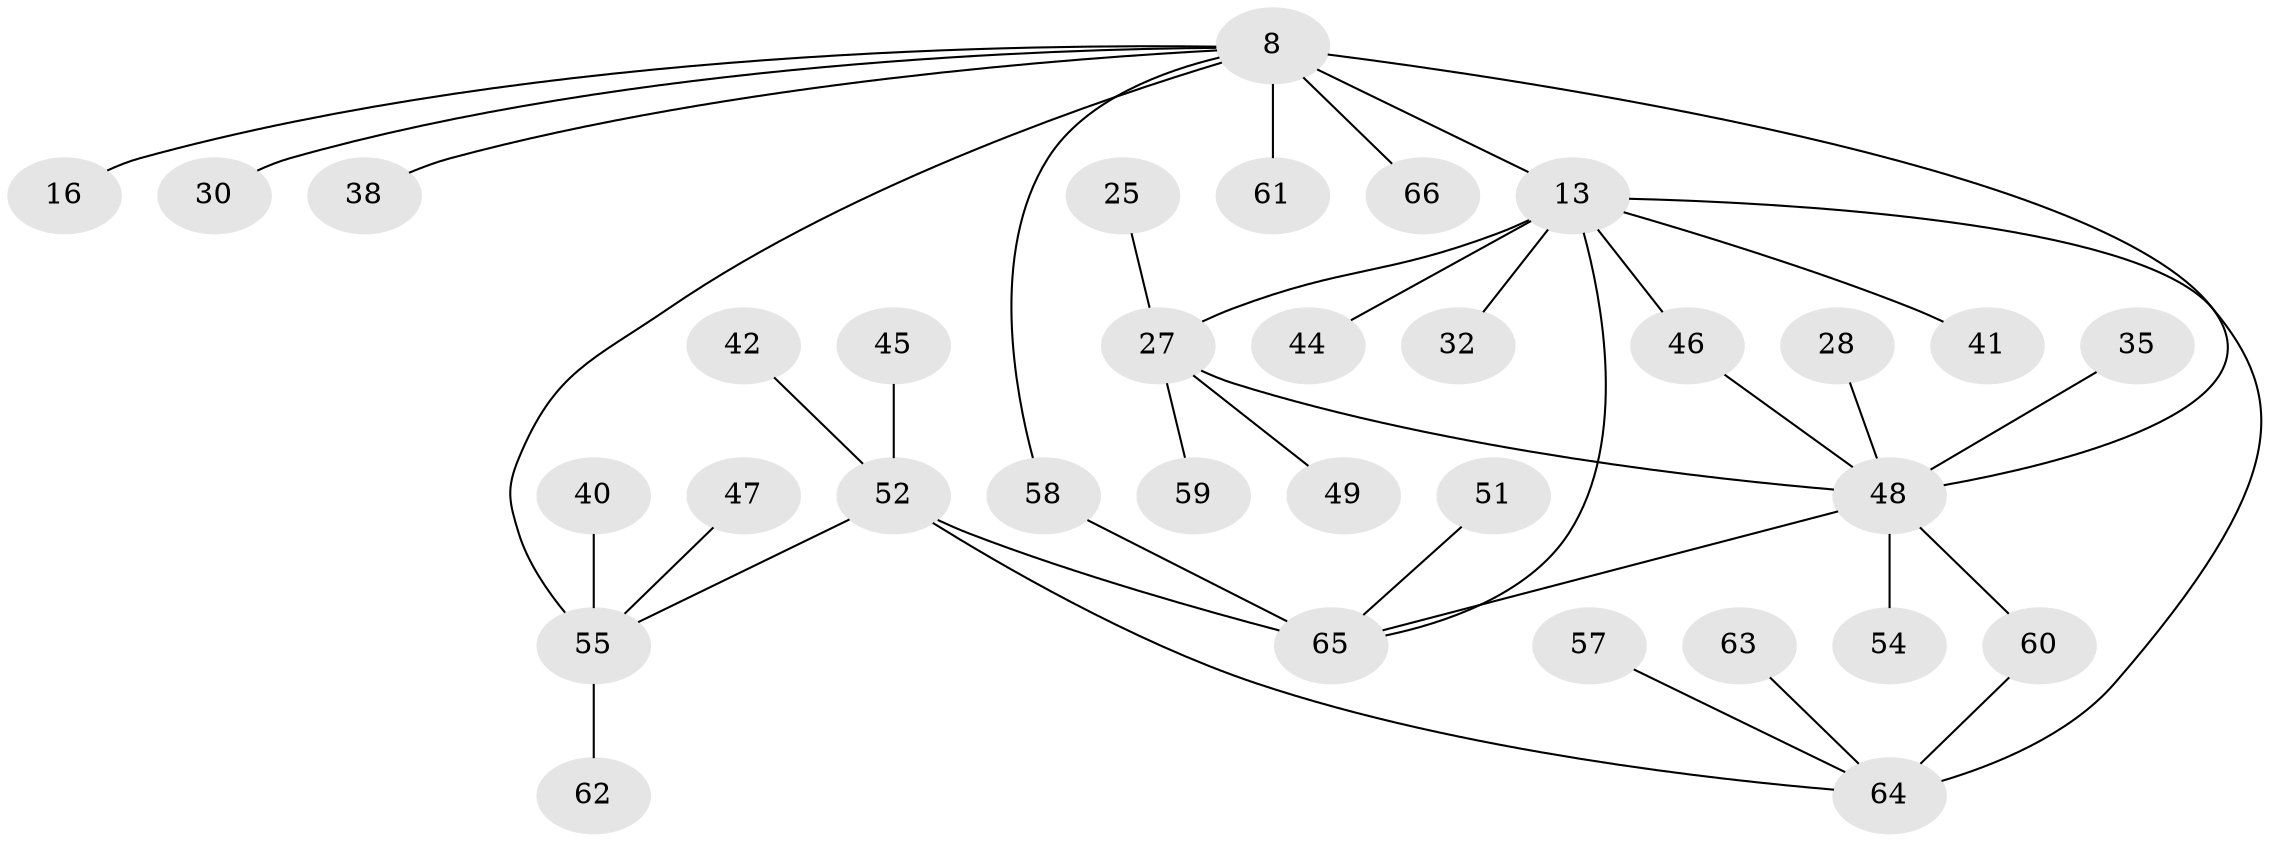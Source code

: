 // original degree distribution, {7: 0.045454545454545456, 5: 0.045454545454545456, 4: 0.045454545454545456, 10: 0.030303030303030304, 2: 0.21212121212121213, 8: 0.015151515151515152, 6: 0.030303030303030304, 1: 0.5, 3: 0.07575757575757576}
// Generated by graph-tools (version 1.1) at 2025/54/03/09/25 04:54:45]
// undirected, 33 vertices, 39 edges
graph export_dot {
graph [start="1"]
  node [color=gray90,style=filled];
  8 [super="+1"];
  13 [super="+3"];
  16;
  25;
  27 [super="+6"];
  28;
  30;
  32;
  35;
  38;
  40;
  41 [super="+31"];
  42 [super="+39"];
  44;
  45;
  46 [super="+22"];
  47;
  48 [super="+17+21+5"];
  49;
  51 [super="+26"];
  52 [super="+37"];
  54;
  55 [super="+19"];
  57;
  58 [super="+56"];
  59;
  60 [super="+50"];
  61 [super="+34"];
  62 [super="+43"];
  63 [super="+24"];
  64 [super="+15+23"];
  65 [super="+10"];
  66;
  8 -- 13 [weight=3];
  8 -- 16;
  8 -- 38 [weight=2];
  8 -- 66;
  8 -- 30;
  8 -- 48 [weight=3];
  8 -- 58;
  8 -- 61;
  8 -- 55 [weight=2];
  13 -- 32;
  13 -- 27 [weight=2];
  13 -- 44;
  13 -- 46;
  13 -- 41;
  13 -- 64 [weight=2];
  13 -- 65;
  25 -- 27;
  27 -- 49;
  27 -- 59;
  27 -- 48 [weight=2];
  28 -- 48;
  35 -- 48;
  40 -- 55;
  42 -- 52;
  45 -- 52;
  46 -- 48;
  47 -- 55;
  48 -- 54;
  48 -- 60;
  48 -- 65;
  51 -- 65;
  52 -- 64;
  52 -- 65 [weight=2];
  52 -- 55;
  55 -- 62;
  57 -- 64;
  58 -- 65;
  60 -- 64;
  63 -- 64;
}
